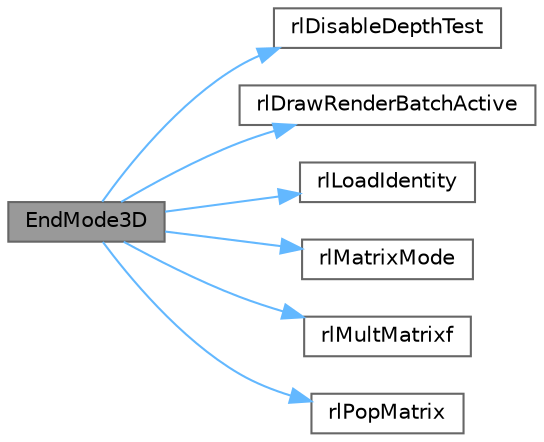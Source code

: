 digraph "EndMode3D"
{
 // LATEX_PDF_SIZE
  bgcolor="transparent";
  edge [fontname=Helvetica,fontsize=10,labelfontname=Helvetica,labelfontsize=10];
  node [fontname=Helvetica,fontsize=10,shape=box,height=0.2,width=0.4];
  rankdir="LR";
  Node1 [id="Node000001",label="EndMode3D",height=0.2,width=0.4,color="gray40", fillcolor="grey60", style="filled", fontcolor="black",tooltip=" "];
  Node1 -> Node2 [id="edge1_Node000001_Node000002",color="steelblue1",style="solid",tooltip=" "];
  Node2 [id="Node000002",label="rlDisableDepthTest",height=0.2,width=0.4,color="grey40", fillcolor="white", style="filled",URL="$_classes_2lib_2raylib_2src_2rlgl_8h.html#af142a0ad52f53a96beab96e4fbc04f38",tooltip=" "];
  Node1 -> Node3 [id="edge2_Node000001_Node000003",color="steelblue1",style="solid",tooltip=" "];
  Node3 [id="Node000003",label="rlDrawRenderBatchActive",height=0.2,width=0.4,color="grey40", fillcolor="white", style="filled",URL="$_classes_2lib_2rlgl_8h.html#aad74e9f8602d1da4538b2ee54ecd59d7",tooltip=" "];
  Node1 -> Node4 [id="edge3_Node000001_Node000004",color="steelblue1",style="solid",tooltip=" "];
  Node4 [id="Node000004",label="rlLoadIdentity",height=0.2,width=0.4,color="grey40", fillcolor="white", style="filled",URL="$_classes_2lib_2raylib_2src_2rlgl_8h.html#a280a493bc43af375d22af8f127db3a7e",tooltip=" "];
  Node1 -> Node5 [id="edge4_Node000001_Node000005",color="steelblue1",style="solid",tooltip=" "];
  Node5 [id="Node000005",label="rlMatrixMode",height=0.2,width=0.4,color="grey40", fillcolor="white", style="filled",URL="$_classes_2lib_2raylib_2src_2rlgl_8h.html#af0b65875cce7839b869464b01af30ee5",tooltip=" "];
  Node1 -> Node6 [id="edge5_Node000001_Node000006",color="steelblue1",style="solid",tooltip=" "];
  Node6 [id="Node000006",label="rlMultMatrixf",height=0.2,width=0.4,color="grey40", fillcolor="white", style="filled",URL="$_classes_2lib_2raylib_2src_2rlgl_8h.html#a9ad2eb8e6ae2c1f1eab5b11e1808df13",tooltip=" "];
  Node1 -> Node7 [id="edge6_Node000001_Node000007",color="steelblue1",style="solid",tooltip=" "];
  Node7 [id="Node000007",label="rlPopMatrix",height=0.2,width=0.4,color="grey40", fillcolor="white", style="filled",URL="$_classes_2lib_2raylib_2src_2rlgl_8h.html#ac957925e053ada7dc541bd4bedfecb9f",tooltip=" "];
}
